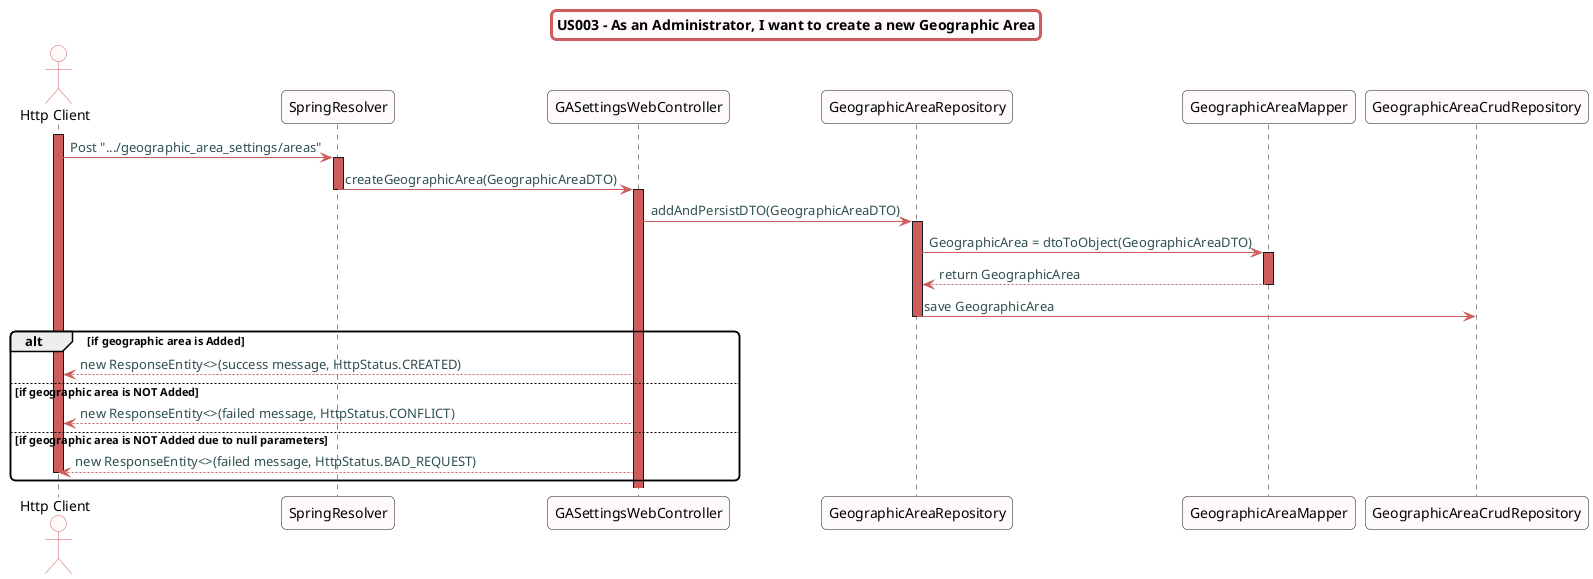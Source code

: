 @startuml

skinparam titleBorderRoundCorner 10
skinparam titleBorderThickness 3
skinparam titleBorderColor indianred
skinparam titleBackgroundColor snow
skinparam FontName quicksand

skinparam actor {
  BorderColor indianred
  backgroundColor Snow
  }

skinparam sequence {
  LifeLineBackgroundColor indianred
  ParticipantBackgroundColor snow
}

skinparam roundcorner 10

skinparam component {
  arrowThickness 1
  ArrowFontName Verdana
  ArrowColor indianred
  ArrowFontColor darkslategrey
}

title US003 - As an Administrator, I want to create a new Geographic Area

actor "Http Client"
activate "Http Client"
"Http Client" -> "SpringResolver":  Post ".../geographic_area_settings/areas"
activate "SpringResolver"
"SpringResolver"->"GASettingsWebController": createGeographicArea(GeographicAreaDTO)
deactivate "SpringResolver"
activate "GASettingsWebController"
"GASettingsWebController" -> "GeographicAreaRepository": addAndPersistDTO(GeographicAreaDTO)
activate "GeographicAreaRepository"
"GeographicAreaRepository" -> "GeographicAreaMapper": GeographicArea = dtoToObject(GeographicAreaDTO)
activate "GeographicAreaMapper"
"GeographicAreaMapper" --> "GeographicAreaRepository": return GeographicArea
deactivate "GeographicAreaMapper"
"GeographicAreaRepository" -> "GeographicAreaCrudRepository": save GeographicArea
deactivate "GeographicAreaRepository"
alt if geographic area is Added
"GASettingsWebController" --> "Http Client": new ResponseEntity<>(success message, HttpStatus.CREATED)
else if geographic area is NOT Added
"GASettingsWebController" --> "Http Client": new ResponseEntity<>(failed message, HttpStatus.CONFLICT)
else if geographic area is NOT Added due to null parameters
"GASettingsWebController" --> "Http Client": new ResponseEntity<>(failed message, HttpStatus.BAD_REQUEST)
deactivate "Http Client"
end

@enduml